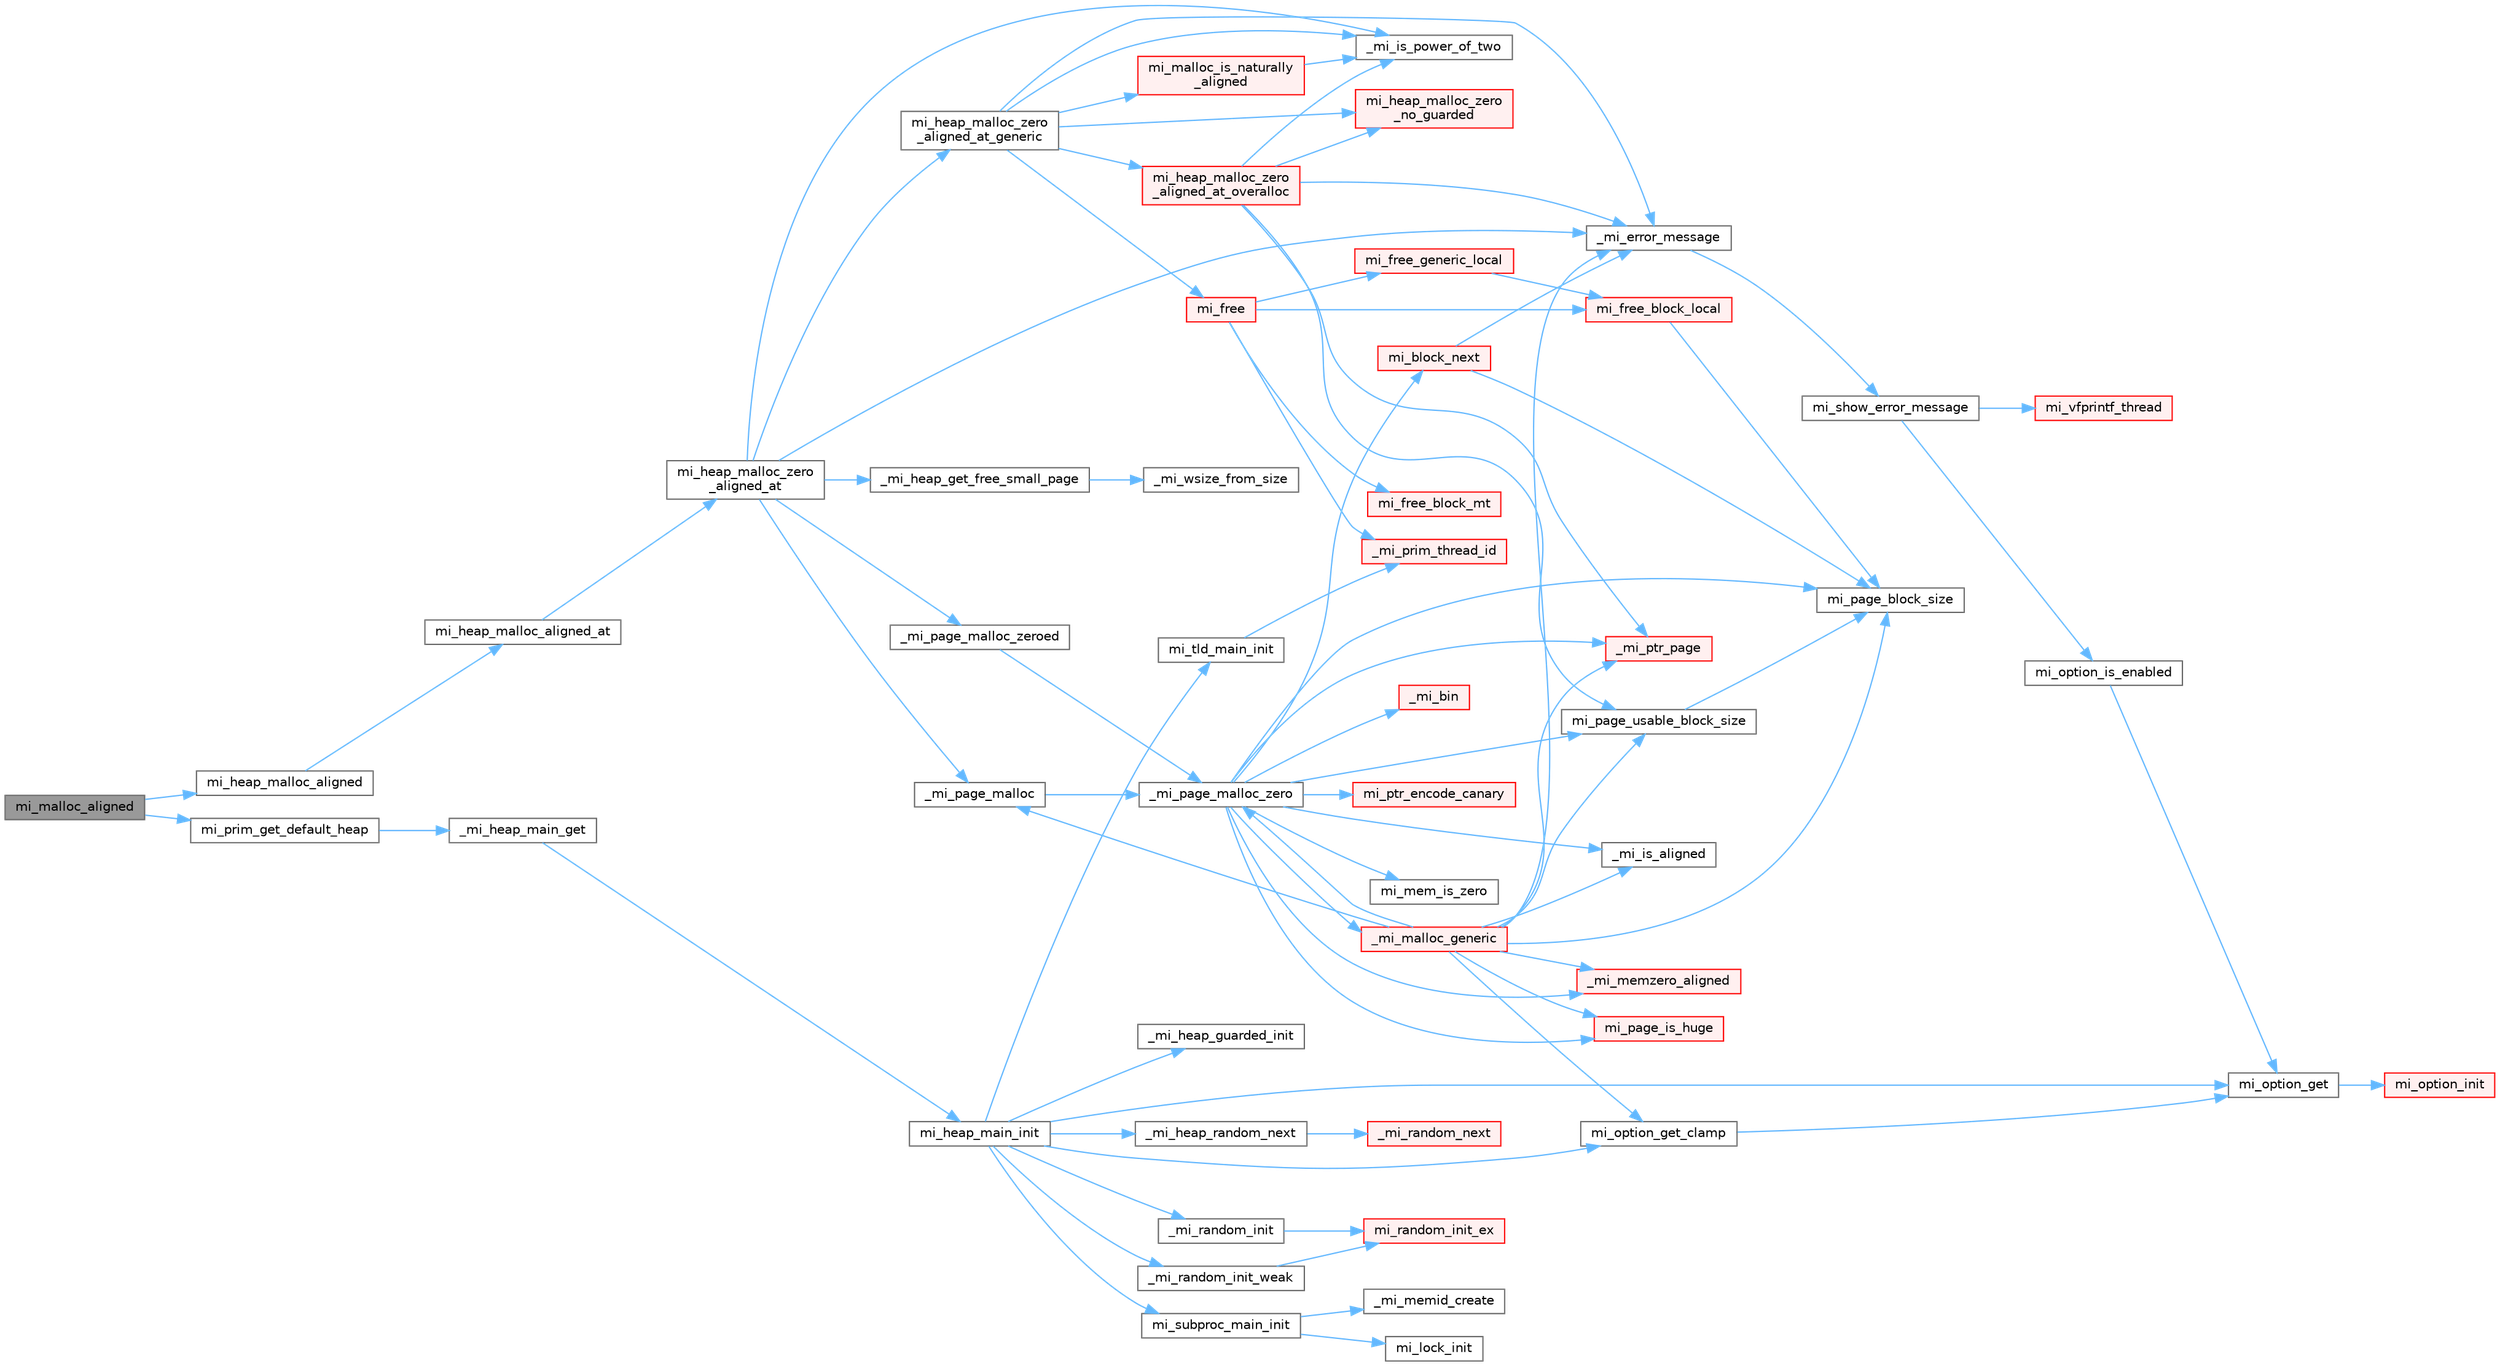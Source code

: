 digraph "mi_malloc_aligned"
{
 // LATEX_PDF_SIZE
  bgcolor="transparent";
  edge [fontname=Helvetica,fontsize=10,labelfontname=Helvetica,labelfontsize=10];
  node [fontname=Helvetica,fontsize=10,shape=box,height=0.2,width=0.4];
  rankdir="LR";
  Node1 [id="Node000001",label="mi_malloc_aligned",height=0.2,width=0.4,color="gray40", fillcolor="grey60", style="filled", fontcolor="black",tooltip=" "];
  Node1 -> Node2 [id="edge78_Node000001_Node000002",color="steelblue1",style="solid",tooltip=" "];
  Node2 [id="Node000002",label="mi_heap_malloc_aligned",height=0.2,width=0.4,color="grey40", fillcolor="white", style="filled",URL="$group__heap.html#ga33f4f05b7fea7af2113c62a4bf882cc5",tooltip=" "];
  Node2 -> Node3 [id="edge79_Node000002_Node000003",color="steelblue1",style="solid",tooltip=" "];
  Node3 [id="Node000003",label="mi_heap_malloc_aligned_at",height=0.2,width=0.4,color="grey40", fillcolor="white", style="filled",URL="$group__heap.html#gae7ffc045c3996497a7f3a5f6fe7b8aaa",tooltip=" "];
  Node3 -> Node4 [id="edge80_Node000003_Node000004",color="steelblue1",style="solid",tooltip=" "];
  Node4 [id="Node000004",label="mi_heap_malloc_zero\l_aligned_at",height=0.2,width=0.4,color="grey40", fillcolor="white", style="filled",URL="$alloc-aligned_8c.html#a5a91c01df4ee03f2157157434e535648",tooltip=" "];
  Node4 -> Node5 [id="edge81_Node000004_Node000005",color="steelblue1",style="solid",tooltip=" "];
  Node5 [id="Node000005",label="_mi_error_message",height=0.2,width=0.4,color="grey40", fillcolor="white", style="filled",URL="$options_8c.html#a2bebc073bcaac71658e57bb260c2e426",tooltip=" "];
  Node5 -> Node6 [id="edge82_Node000005_Node000006",color="steelblue1",style="solid",tooltip=" "];
  Node6 [id="Node000006",label="mi_show_error_message",height=0.2,width=0.4,color="grey40", fillcolor="white", style="filled",URL="$options_8c.html#a025f32c63014753e87fd7a579d2bb8aa",tooltip=" "];
  Node6 -> Node7 [id="edge83_Node000006_Node000007",color="steelblue1",style="solid",tooltip=" "];
  Node7 [id="Node000007",label="mi_option_is_enabled",height=0.2,width=0.4,color="grey40", fillcolor="white", style="filled",URL="$group__options.html#ga459ad98f18b3fc9275474807fe0ca188",tooltip=" "];
  Node7 -> Node8 [id="edge84_Node000007_Node000008",color="steelblue1",style="solid",tooltip=" "];
  Node8 [id="Node000008",label="mi_option_get",height=0.2,width=0.4,color="grey40", fillcolor="white", style="filled",URL="$group__options.html#ga7e8af195cc81d3fa64ccf2662caa565a",tooltip=" "];
  Node8 -> Node9 [id="edge85_Node000008_Node000009",color="steelblue1",style="solid",tooltip=" "];
  Node9 [id="Node000009",label="mi_option_init",height=0.2,width=0.4,color="red", fillcolor="#FFF0F0", style="filled",URL="$options_8c.html#a61970c5b942f29a5dea8a39742421cfe",tooltip=" "];
  Node6 -> Node21 [id="edge86_Node000006_Node000021",color="steelblue1",style="solid",tooltip=" "];
  Node21 [id="Node000021",label="mi_vfprintf_thread",height=0.2,width=0.4,color="red", fillcolor="#FFF0F0", style="filled",URL="$options_8c.html#a4af8263c139d04a876914f39024a7424",tooltip=" "];
  Node4 -> Node42 [id="edge87_Node000004_Node000042",color="steelblue1",style="solid",tooltip=" "];
  Node42 [id="Node000042",label="_mi_heap_get_free_small_page",height=0.2,width=0.4,color="grey40", fillcolor="white", style="filled",URL="$_e_a_s_t_l_2packages_2mimalloc_2include_2mimalloc_2internal_8h.html#a5ab9d8fb17d6213eb9789008e8d69ac1",tooltip=" "];
  Node42 -> Node43 [id="edge88_Node000042_Node000043",color="steelblue1",style="solid",tooltip=" "];
  Node43 [id="Node000043",label="_mi_wsize_from_size",height=0.2,width=0.4,color="grey40", fillcolor="white", style="filled",URL="$_e_a_s_t_l_2packages_2mimalloc_2include_2mimalloc_2internal_8h.html#a7d12fa8e45201ef1ba892c927d3b8ad1",tooltip=" "];
  Node4 -> Node44 [id="edge89_Node000004_Node000044",color="steelblue1",style="solid",tooltip=" "];
  Node44 [id="Node000044",label="_mi_is_power_of_two",height=0.2,width=0.4,color="grey40", fillcolor="white", style="filled",URL="$_e_a_s_t_l_2packages_2mimalloc_2include_2mimalloc_2internal_8h.html#ac46068515202fb9642f6b2610836bd82",tooltip=" "];
  Node4 -> Node45 [id="edge90_Node000004_Node000045",color="steelblue1",style="solid",tooltip=" "];
  Node45 [id="Node000045",label="_mi_page_malloc",height=0.2,width=0.4,color="grey40", fillcolor="white", style="filled",URL="$alloc_8c.html#a97c32575c2b27f4dc75af2429c45819d",tooltip=" "];
  Node45 -> Node46 [id="edge91_Node000045_Node000046",color="steelblue1",style="solid",tooltip=" "];
  Node46 [id="Node000046",label="_mi_page_malloc_zero",height=0.2,width=0.4,color="grey40", fillcolor="white", style="filled",URL="$alloc_8c.html#afd278f60e743bee5d9df559422f3455b",tooltip=" "];
  Node46 -> Node47 [id="edge92_Node000046_Node000047",color="steelblue1",style="solid",tooltip=" "];
  Node47 [id="Node000047",label="_mi_bin",height=0.2,width=0.4,color="red", fillcolor="#FFF0F0", style="filled",URL="$page-queue_8c.html#a0d92abe27db4a21968468b2fe73473d6",tooltip=" "];
  Node46 -> Node52 [id="edge93_Node000046_Node000052",color="steelblue1",style="solid",tooltip=" "];
  Node52 [id="Node000052",label="_mi_is_aligned",height=0.2,width=0.4,color="grey40", fillcolor="white", style="filled",URL="$_e_a_s_t_l_2packages_2mimalloc_2include_2mimalloc_2internal_8h.html#ad446ae4d82cbdbd78dfbe46fa2330555",tooltip=" "];
  Node46 -> Node53 [id="edge94_Node000046_Node000053",color="steelblue1",style="solid",tooltip=" "];
  Node53 [id="Node000053",label="_mi_malloc_generic",height=0.2,width=0.4,color="red", fillcolor="#FFF0F0", style="filled",URL="$page_8c.html#adcb79462f17b2e37218412f941269aa7",tooltip=" "];
  Node53 -> Node5 [id="edge95_Node000053_Node000005",color="steelblue1",style="solid",tooltip=" "];
  Node53 -> Node52 [id="edge96_Node000053_Node000052",color="steelblue1",style="solid",tooltip=" "];
  Node53 -> Node55 [id="edge97_Node000053_Node000055",color="steelblue1",style="solid",tooltip=" "];
  Node55 [id="Node000055",label="_mi_memzero_aligned",height=0.2,width=0.4,color="red", fillcolor="#FFF0F0", style="filled",URL="$_e_a_s_t_l_2packages_2mimalloc_2include_2mimalloc_2internal_8h.html#aa1d3beee9d492fc175ac2584e50fd8ea",tooltip=" "];
  Node53 -> Node45 [id="edge98_Node000053_Node000045",color="steelblue1",style="solid",tooltip=" "];
  Node53 -> Node46 [id="edge99_Node000053_Node000046",color="steelblue1",style="solid",tooltip=" "];
  Node53 -> Node58 [id="edge100_Node000053_Node000058",color="steelblue1",style="solid",tooltip=" "];
  Node58 [id="Node000058",label="_mi_ptr_page",height=0.2,width=0.4,color="red", fillcolor="#FFF0F0", style="filled",URL="$_e_a_s_t_l_2packages_2mimalloc_2include_2mimalloc_2internal_8h.html#acd84a462a2045538d19ecc56e6cc29f6",tooltip=" "];
  Node53 -> Node237 [id="edge101_Node000053_Node000237",color="steelblue1",style="solid",tooltip=" "];
  Node237 [id="Node000237",label="mi_option_get_clamp",height=0.2,width=0.4,color="grey40", fillcolor="white", style="filled",URL="$group__options.html#ga96ad9c406338bd314cfe878cfc9bf723",tooltip=" "];
  Node237 -> Node8 [id="edge102_Node000237_Node000008",color="steelblue1",style="solid",tooltip=" "];
  Node53 -> Node87 [id="edge103_Node000053_Node000087",color="steelblue1",style="solid",tooltip=" "];
  Node87 [id="Node000087",label="mi_page_block_size",height=0.2,width=0.4,color="grey40", fillcolor="white", style="filled",URL="$_e_a_s_t_l_2packages_2mimalloc_2include_2mimalloc_2internal_8h.html#a6134893990c1f09da2b40092ceecc780",tooltip=" "];
  Node53 -> Node256 [id="edge104_Node000053_Node000256",color="steelblue1",style="solid",tooltip=" "];
  Node256 [id="Node000256",label="mi_page_is_huge",height=0.2,width=0.4,color="red", fillcolor="#FFF0F0", style="filled",URL="$_e_a_s_t_l_2packages_2mimalloc_2include_2mimalloc_2internal_8h.html#aebe1b18846bd3fc16de5b52cd2250bec",tooltip=" "];
  Node53 -> Node451 [id="edge105_Node000053_Node000451",color="steelblue1",style="solid",tooltip=" "];
  Node451 [id="Node000451",label="mi_page_usable_block_size",height=0.2,width=0.4,color="grey40", fillcolor="white", style="filled",URL="$_e_a_s_t_l_2packages_2mimalloc_2include_2mimalloc_2internal_8h.html#a432abca03d059a7d40d8d39617afc8f7",tooltip=" "];
  Node451 -> Node87 [id="edge106_Node000451_Node000087",color="steelblue1",style="solid",tooltip=" "];
  Node46 -> Node55 [id="edge107_Node000046_Node000055",color="steelblue1",style="solid",tooltip=" "];
  Node46 -> Node58 [id="edge108_Node000046_Node000058",color="steelblue1",style="solid",tooltip=" "];
  Node46 -> Node272 [id="edge109_Node000046_Node000272",color="steelblue1",style="solid",tooltip=" "];
  Node272 [id="Node000272",label="mi_block_next",height=0.2,width=0.4,color="red", fillcolor="#FFF0F0", style="filled",URL="$_e_a_s_t_l_2packages_2mimalloc_2include_2mimalloc_2internal_8h.html#aaa5daf3a8b3db89666b6861cbb1e2f96",tooltip=" "];
  Node272 -> Node5 [id="edge110_Node000272_Node000005",color="steelblue1",style="solid",tooltip=" "];
  Node272 -> Node87 [id="edge111_Node000272_Node000087",color="steelblue1",style="solid",tooltip=" "];
  Node46 -> Node79 [id="edge112_Node000046_Node000079",color="steelblue1",style="solid",tooltip=" "];
  Node79 [id="Node000079",label="mi_mem_is_zero",height=0.2,width=0.4,color="grey40", fillcolor="white", style="filled",URL="$_e_a_s_t_l_2packages_2mimalloc_2include_2mimalloc_2internal_8h.html#a8391ae55dd6885bd38593f740fd349a4",tooltip=" "];
  Node46 -> Node87 [id="edge113_Node000046_Node000087",color="steelblue1",style="solid",tooltip=" "];
  Node46 -> Node256 [id="edge114_Node000046_Node000256",color="steelblue1",style="solid",tooltip=" "];
  Node46 -> Node451 [id="edge115_Node000046_Node000451",color="steelblue1",style="solid",tooltip=" "];
  Node46 -> Node452 [id="edge116_Node000046_Node000452",color="steelblue1",style="solid",tooltip=" "];
  Node452 [id="Node000452",label="mi_ptr_encode_canary",height=0.2,width=0.4,color="red", fillcolor="#FFF0F0", style="filled",URL="$_e_a_s_t_l_2packages_2mimalloc_2include_2mimalloc_2internal_8h.html#afc7cd0f28b20eddef19b40acd724a1cf",tooltip=" "];
  Node4 -> Node453 [id="edge117_Node000004_Node000453",color="steelblue1",style="solid",tooltip=" "];
  Node453 [id="Node000453",label="_mi_page_malloc_zeroed",height=0.2,width=0.4,color="grey40", fillcolor="white", style="filled",URL="$alloc_8c.html#adfd7ea63bc22fb012fb1b5ddcb0253d9",tooltip=" "];
  Node453 -> Node46 [id="edge118_Node000453_Node000046",color="steelblue1",style="solid",tooltip=" "];
  Node4 -> Node454 [id="edge119_Node000004_Node000454",color="steelblue1",style="solid",tooltip=" "];
  Node454 [id="Node000454",label="mi_heap_malloc_zero\l_aligned_at_generic",height=0.2,width=0.4,color="grey40", fillcolor="white", style="filled",URL="$alloc-aligned_8c.html#af2d93c20264f100910f38ae10bd6e9d8",tooltip=" "];
  Node454 -> Node5 [id="edge120_Node000454_Node000005",color="steelblue1",style="solid",tooltip=" "];
  Node454 -> Node44 [id="edge121_Node000454_Node000044",color="steelblue1",style="solid",tooltip=" "];
  Node454 -> Node455 [id="edge122_Node000454_Node000455",color="steelblue1",style="solid",tooltip=" "];
  Node455 [id="Node000455",label="mi_free",height=0.2,width=0.4,color="red", fillcolor="#FFF0F0", style="filled",URL="$group__malloc.html#gaf2c7b89c327d1f60f59e68b9ea644d95",tooltip=" "];
  Node455 -> Node24 [id="edge123_Node000455_Node000024",color="steelblue1",style="solid",tooltip=" "];
  Node24 [id="Node000024",label="_mi_prim_thread_id",height=0.2,width=0.4,color="red", fillcolor="#FFF0F0", style="filled",URL="$prim_8h.html#a3875c92cbb791d0a7c69bc1fd2df6804",tooltip=" "];
  Node455 -> Node456 [id="edge124_Node000455_Node000456",color="steelblue1",style="solid",tooltip=" "];
  Node456 [id="Node000456",label="mi_free_block_local",height=0.2,width=0.4,color="red", fillcolor="#FFF0F0", style="filled",URL="$free_8c.html#a4ea336aeb08fb4786186f6087a751d3c",tooltip=" "];
  Node456 -> Node87 [id="edge125_Node000456_Node000087",color="steelblue1",style="solid",tooltip=" "];
  Node455 -> Node465 [id="edge126_Node000455_Node000465",color="steelblue1",style="solid",tooltip=" "];
  Node465 [id="Node000465",label="mi_free_block_mt",height=0.2,width=0.4,color="red", fillcolor="#FFF0F0", style="filled",URL="$free_8c.html#af5ffcf95b8bfc34e499ae3b203e72475",tooltip=" "];
  Node455 -> Node480 [id="edge127_Node000455_Node000480",color="steelblue1",style="solid",tooltip=" "];
  Node480 [id="Node000480",label="mi_free_generic_local",height=0.2,width=0.4,color="red", fillcolor="#FFF0F0", style="filled",URL="$free_8c.html#a2e61936ec89160d051a72f0d1f95424f",tooltip=" "];
  Node480 -> Node456 [id="edge128_Node000480_Node000456",color="steelblue1",style="solid",tooltip=" "];
  Node454 -> Node483 [id="edge129_Node000454_Node000483",color="steelblue1",style="solid",tooltip=" "];
  Node483 [id="Node000483",label="mi_heap_malloc_zero\l_aligned_at_overalloc",height=0.2,width=0.4,color="red", fillcolor="#FFF0F0", style="filled",URL="$alloc-aligned_8c.html#a9148a575dc5a2a120d4fd4a584a124cb",tooltip=" "];
  Node483 -> Node5 [id="edge130_Node000483_Node000005",color="steelblue1",style="solid",tooltip=" "];
  Node483 -> Node44 [id="edge131_Node000483_Node000044",color="steelblue1",style="solid",tooltip=" "];
  Node483 -> Node58 [id="edge132_Node000483_Node000058",color="steelblue1",style="solid",tooltip=" "];
  Node483 -> Node488 [id="edge133_Node000483_Node000488",color="steelblue1",style="solid",tooltip=" "];
  Node488 [id="Node000488",label="mi_heap_malloc_zero\l_no_guarded",height=0.2,width=0.4,color="red", fillcolor="#FFF0F0", style="filled",URL="$alloc-aligned_8c.html#a4259bf6eedc404e48de0fa8c94441d51",tooltip=" "];
  Node483 -> Node451 [id="edge134_Node000483_Node000451",color="steelblue1",style="solid",tooltip=" "];
  Node454 -> Node488 [id="edge135_Node000454_Node000488",color="steelblue1",style="solid",tooltip=" "];
  Node454 -> Node490 [id="edge136_Node000454_Node000490",color="steelblue1",style="solid",tooltip=" "];
  Node490 [id="Node000490",label="mi_malloc_is_naturally\l_aligned",height=0.2,width=0.4,color="red", fillcolor="#FFF0F0", style="filled",URL="$alloc-aligned_8c.html#abaff374f59bcf05e8f548aa8609ae9bc",tooltip=" "];
  Node490 -> Node44 [id="edge137_Node000490_Node000044",color="steelblue1",style="solid",tooltip=" "];
  Node1 -> Node307 [id="edge138_Node000001_Node000307",color="steelblue1",style="solid",tooltip=" "];
  Node307 [id="Node000307",label="mi_prim_get_default_heap",height=0.2,width=0.4,color="grey40", fillcolor="white", style="filled",URL="$prim_8h.html#a986e62564728229db3ccecbd6e97fd98",tooltip=" "];
  Node307 -> Node308 [id="edge139_Node000307_Node000308",color="steelblue1",style="solid",tooltip=" "];
  Node308 [id="Node000308",label="_mi_heap_main_get",height=0.2,width=0.4,color="grey40", fillcolor="white", style="filled",URL="$_e_a_s_t_l_2packages_2mimalloc_2src_2init_8c.html#a1feeb4148fb048caf23361152895a55c",tooltip=" "];
  Node308 -> Node309 [id="edge140_Node000308_Node000309",color="steelblue1",style="solid",tooltip=" "];
  Node309 [id="Node000309",label="mi_heap_main_init",height=0.2,width=0.4,color="grey40", fillcolor="white", style="filled",URL="$_e_a_s_t_l_2packages_2mimalloc_2src_2init_8c.html#a5d8b12ae7942ecf3eb4e8ffd313a263a",tooltip=" "];
  Node309 -> Node310 [id="edge141_Node000309_Node000310",color="steelblue1",style="solid",tooltip=" "];
  Node310 [id="Node000310",label="_mi_heap_guarded_init",height=0.2,width=0.4,color="grey40", fillcolor="white", style="filled",URL="$_e_a_s_t_l_2packages_2mimalloc_2src_2init_8c.html#a70e3672a1e08dcb5e7e311d403693394",tooltip=" "];
  Node309 -> Node67 [id="edge142_Node000309_Node000067",color="steelblue1",style="solid",tooltip=" "];
  Node67 [id="Node000067",label="_mi_heap_random_next",height=0.2,width=0.4,color="grey40", fillcolor="white", style="filled",URL="$heap_8c.html#a68ddb5f2c595ea9d4e8d450342b4713c",tooltip=" "];
  Node67 -> Node68 [id="edge143_Node000067_Node000068",color="steelblue1",style="solid",tooltip=" "];
  Node68 [id="Node000068",label="_mi_random_next",height=0.2,width=0.4,color="red", fillcolor="#FFF0F0", style="filled",URL="$random_8c.html#ae7c0ab020aad85edd43240680cc4f76e",tooltip=" "];
  Node309 -> Node311 [id="edge144_Node000309_Node000311",color="steelblue1",style="solid",tooltip=" "];
  Node311 [id="Node000311",label="_mi_random_init",height=0.2,width=0.4,color="grey40", fillcolor="white", style="filled",URL="$random_8c.html#aca9dc8a900f1b727e326063778b2eee1",tooltip=" "];
  Node311 -> Node312 [id="edge145_Node000311_Node000312",color="steelblue1",style="solid",tooltip=" "];
  Node312 [id="Node000312",label="mi_random_init_ex",height=0.2,width=0.4,color="red", fillcolor="#FFF0F0", style="filled",URL="$random_8c.html#ab23662b29a587205a8f597fa5a2e1de6",tooltip=" "];
  Node309 -> Node320 [id="edge146_Node000309_Node000320",color="steelblue1",style="solid",tooltip=" "];
  Node320 [id="Node000320",label="_mi_random_init_weak",height=0.2,width=0.4,color="grey40", fillcolor="white", style="filled",URL="$random_8c.html#a6bfdbdbf180aa56ff5697e0f2e3ca49a",tooltip=" "];
  Node320 -> Node312 [id="edge147_Node000320_Node000312",color="steelblue1",style="solid",tooltip=" "];
  Node309 -> Node8 [id="edge148_Node000309_Node000008",color="steelblue1",style="solid",tooltip=" "];
  Node309 -> Node237 [id="edge149_Node000309_Node000237",color="steelblue1",style="solid",tooltip=" "];
  Node309 -> Node321 [id="edge150_Node000309_Node000321",color="steelblue1",style="solid",tooltip=" "];
  Node321 [id="Node000321",label="mi_subproc_main_init",height=0.2,width=0.4,color="grey40", fillcolor="white", style="filled",URL="$_e_a_s_t_l_2packages_2mimalloc_2src_2init_8c.html#a51b6f4fa5d8cbde3881bf41e2a9d7a73",tooltip=" "];
  Node321 -> Node219 [id="edge151_Node000321_Node000219",color="steelblue1",style="solid",tooltip=" "];
  Node219 [id="Node000219",label="_mi_memid_create",height=0.2,width=0.4,color="grey40", fillcolor="white", style="filled",URL="$_e_a_s_t_l_2packages_2mimalloc_2include_2mimalloc_2internal_8h.html#a666352100ead3b22c4cd8ac803b1b1f8",tooltip=" "];
  Node321 -> Node322 [id="edge152_Node000321_Node000322",color="steelblue1",style="solid",tooltip=" "];
  Node322 [id="Node000322",label="mi_lock_init",height=0.2,width=0.4,color="grey40", fillcolor="white", style="filled",URL="$_e_a_s_t_l_2packages_2mimalloc_2include_2mimalloc_2atomic_8h.html#a0aad6b1ce67a3a8f2c712d86cadc125e",tooltip=" "];
  Node309 -> Node323 [id="edge153_Node000309_Node000323",color="steelblue1",style="solid",tooltip=" "];
  Node323 [id="Node000323",label="mi_tld_main_init",height=0.2,width=0.4,color="grey40", fillcolor="white", style="filled",URL="$_e_a_s_t_l_2packages_2mimalloc_2src_2init_8c.html#a5b314759773d0dc745240cdf90e7f1b0",tooltip=" "];
  Node323 -> Node24 [id="edge154_Node000323_Node000024",color="steelblue1",style="solid",tooltip=" "];
}
